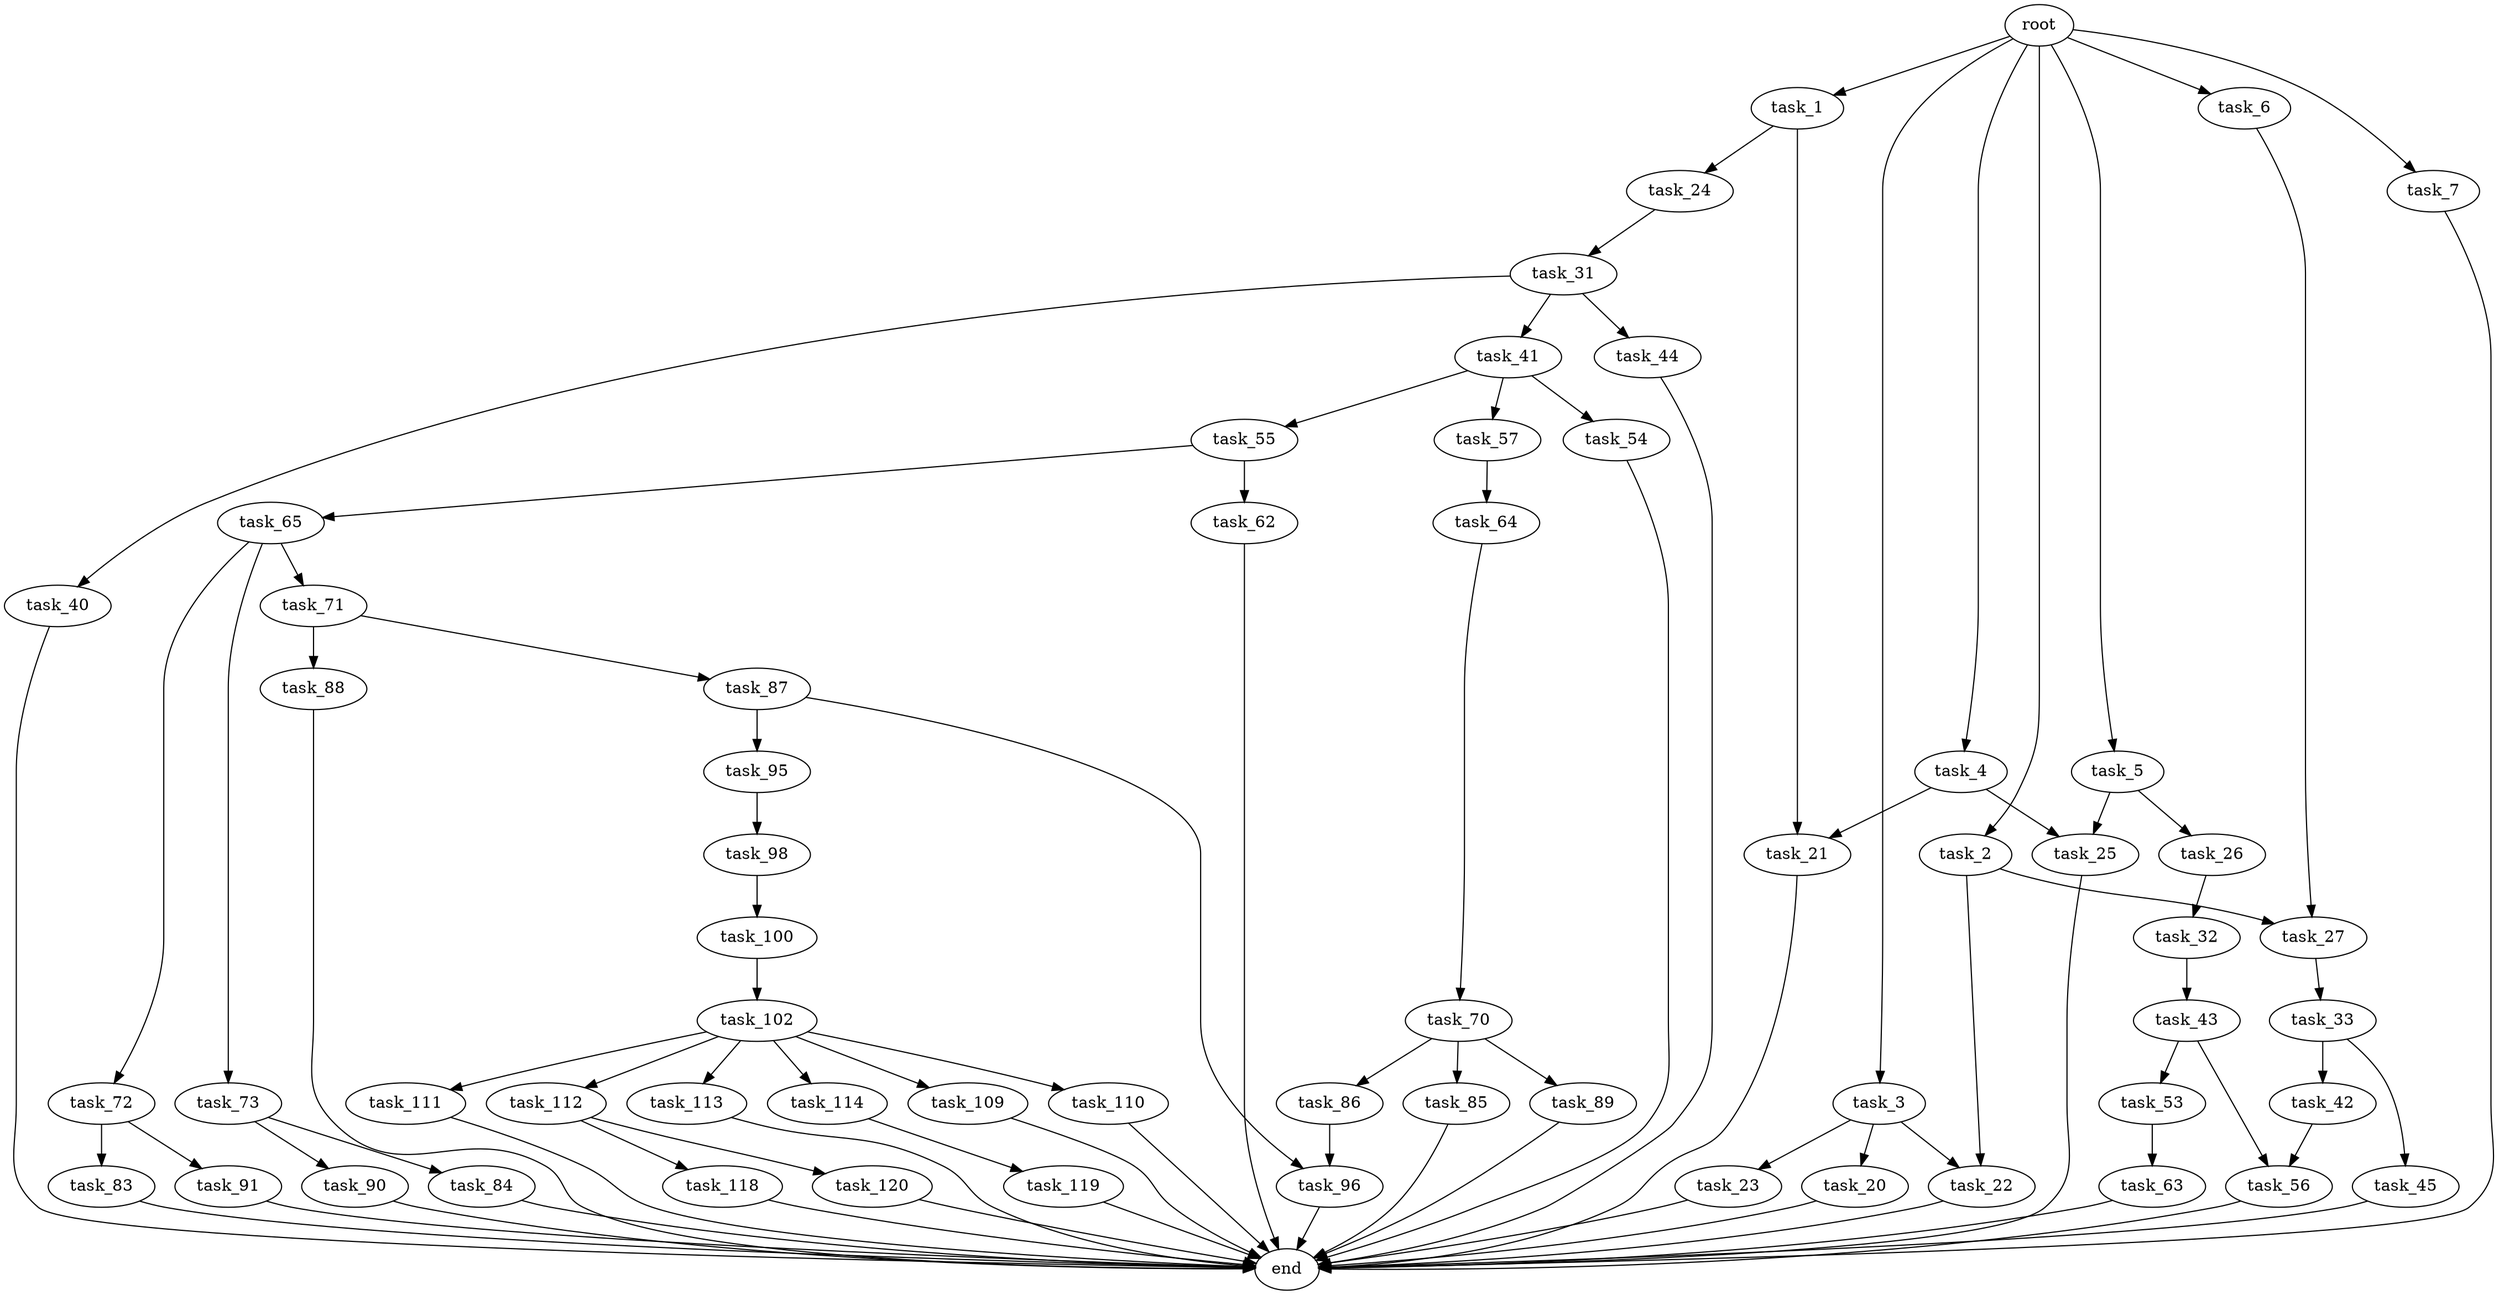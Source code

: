 digraph G {
  root [size="0.000000"];
  task_1 [size="134217728000.000000"];
  task_2 [size="484492753971.000000"];
  task_3 [size="549755813888.000000"];
  task_4 [size="11572368130.000000"];
  task_5 [size="232265890028.000000"];
  task_6 [size="14050161121.000000"];
  task_7 [size="368293445632.000000"];
  task_20 [size="257895943180.000000"];
  task_21 [size="1073741824000.000000"];
  task_22 [size="28416399130.000000"];
  task_23 [size="8589934592.000000"];
  task_24 [size="782757789696.000000"];
  task_25 [size="104982709189.000000"];
  task_26 [size="8589934592.000000"];
  task_27 [size="13789991840.000000"];
  task_31 [size="860579683594.000000"];
  task_32 [size="33306911553.000000"];
  task_33 [size="782757789696.000000"];
  task_40 [size="8127065621.000000"];
  task_41 [size="28991029248.000000"];
  task_42 [size="36449232093.000000"];
  task_43 [size="28991029248.000000"];
  task_44 [size="74614043530.000000"];
  task_45 [size="103269970707.000000"];
  task_53 [size="782757789696.000000"];
  task_54 [size="68719476736.000000"];
  task_55 [size="7017039091.000000"];
  task_56 [size="984263543.000000"];
  task_57 [size="7578514992.000000"];
  task_62 [size="231928233984.000000"];
  task_63 [size="28991029248.000000"];
  task_64 [size="847235487222.000000"];
  task_65 [size="4417982003.000000"];
  task_70 [size="782757789696.000000"];
  task_71 [size="782757789696.000000"];
  task_72 [size="5983184728.000000"];
  task_73 [size="337379699670.000000"];
  task_83 [size="23982805641.000000"];
  task_84 [size="549755813888.000000"];
  task_85 [size="143991094454.000000"];
  task_86 [size="23547136565.000000"];
  task_87 [size="28991029248.000000"];
  task_88 [size="147903879443.000000"];
  task_89 [size="368293445632.000000"];
  task_90 [size="85838380670.000000"];
  task_91 [size="878362725701.000000"];
  task_95 [size="11996387950.000000"];
  task_96 [size="28991029248.000000"];
  task_98 [size="35411790580.000000"];
  task_100 [size="2199691231.000000"];
  task_102 [size="1259585688045.000000"];
  task_109 [size="1073741824000.000000"];
  task_110 [size="270926226912.000000"];
  task_111 [size="1073741824000.000000"];
  task_112 [size="231928233984.000000"];
  task_113 [size="4413379477.000000"];
  task_114 [size="5753336916.000000"];
  task_118 [size="129304605937.000000"];
  task_119 [size="701946164.000000"];
  task_120 [size="2436920158.000000"];
  end [size="0.000000"];

  root -> task_1 [size="1.000000"];
  root -> task_2 [size="1.000000"];
  root -> task_3 [size="1.000000"];
  root -> task_4 [size="1.000000"];
  root -> task_5 [size="1.000000"];
  root -> task_6 [size="1.000000"];
  root -> task_7 [size="1.000000"];
  task_1 -> task_21 [size="209715200.000000"];
  task_1 -> task_24 [size="209715200.000000"];
  task_2 -> task_22 [size="411041792.000000"];
  task_2 -> task_27 [size="411041792.000000"];
  task_3 -> task_20 [size="536870912.000000"];
  task_3 -> task_22 [size="536870912.000000"];
  task_3 -> task_23 [size="536870912.000000"];
  task_4 -> task_21 [size="209715200.000000"];
  task_4 -> task_25 [size="209715200.000000"];
  task_5 -> task_25 [size="209715200.000000"];
  task_5 -> task_26 [size="209715200.000000"];
  task_6 -> task_27 [size="679477248.000000"];
  task_7 -> end [size="1.000000"];
  task_20 -> end [size="1.000000"];
  task_21 -> end [size="1.000000"];
  task_22 -> end [size="1.000000"];
  task_23 -> end [size="1.000000"];
  task_24 -> task_31 [size="679477248.000000"];
  task_25 -> end [size="1.000000"];
  task_26 -> task_32 [size="33554432.000000"];
  task_27 -> task_33 [size="536870912.000000"];
  task_31 -> task_40 [size="679477248.000000"];
  task_31 -> task_41 [size="679477248.000000"];
  task_31 -> task_44 [size="679477248.000000"];
  task_32 -> task_43 [size="679477248.000000"];
  task_33 -> task_42 [size="679477248.000000"];
  task_33 -> task_45 [size="679477248.000000"];
  task_40 -> end [size="1.000000"];
  task_41 -> task_54 [size="75497472.000000"];
  task_41 -> task_55 [size="75497472.000000"];
  task_41 -> task_57 [size="75497472.000000"];
  task_42 -> task_56 [size="33554432.000000"];
  task_43 -> task_53 [size="75497472.000000"];
  task_43 -> task_56 [size="75497472.000000"];
  task_44 -> end [size="1.000000"];
  task_45 -> end [size="1.000000"];
  task_53 -> task_63 [size="679477248.000000"];
  task_54 -> end [size="1.000000"];
  task_55 -> task_62 [size="134217728.000000"];
  task_55 -> task_65 [size="134217728.000000"];
  task_56 -> end [size="1.000000"];
  task_57 -> task_64 [size="411041792.000000"];
  task_62 -> end [size="1.000000"];
  task_63 -> end [size="1.000000"];
  task_64 -> task_70 [size="536870912.000000"];
  task_65 -> task_71 [size="134217728.000000"];
  task_65 -> task_72 [size="134217728.000000"];
  task_65 -> task_73 [size="134217728.000000"];
  task_70 -> task_85 [size="679477248.000000"];
  task_70 -> task_86 [size="679477248.000000"];
  task_70 -> task_89 [size="679477248.000000"];
  task_71 -> task_87 [size="679477248.000000"];
  task_71 -> task_88 [size="679477248.000000"];
  task_72 -> task_83 [size="411041792.000000"];
  task_72 -> task_91 [size="411041792.000000"];
  task_73 -> task_84 [size="301989888.000000"];
  task_73 -> task_90 [size="301989888.000000"];
  task_83 -> end [size="1.000000"];
  task_84 -> end [size="1.000000"];
  task_85 -> end [size="1.000000"];
  task_86 -> task_96 [size="536870912.000000"];
  task_87 -> task_95 [size="75497472.000000"];
  task_87 -> task_96 [size="75497472.000000"];
  task_88 -> end [size="1.000000"];
  task_89 -> end [size="1.000000"];
  task_90 -> end [size="1.000000"];
  task_91 -> end [size="1.000000"];
  task_95 -> task_98 [size="411041792.000000"];
  task_96 -> end [size="1.000000"];
  task_98 -> task_100 [size="679477248.000000"];
  task_100 -> task_102 [size="134217728.000000"];
  task_102 -> task_109 [size="838860800.000000"];
  task_102 -> task_110 [size="838860800.000000"];
  task_102 -> task_111 [size="838860800.000000"];
  task_102 -> task_112 [size="838860800.000000"];
  task_102 -> task_113 [size="838860800.000000"];
  task_102 -> task_114 [size="838860800.000000"];
  task_109 -> end [size="1.000000"];
  task_110 -> end [size="1.000000"];
  task_111 -> end [size="1.000000"];
  task_112 -> task_118 [size="301989888.000000"];
  task_112 -> task_120 [size="301989888.000000"];
  task_113 -> end [size="1.000000"];
  task_114 -> task_119 [size="411041792.000000"];
  task_118 -> end [size="1.000000"];
  task_119 -> end [size="1.000000"];
  task_120 -> end [size="1.000000"];
}
